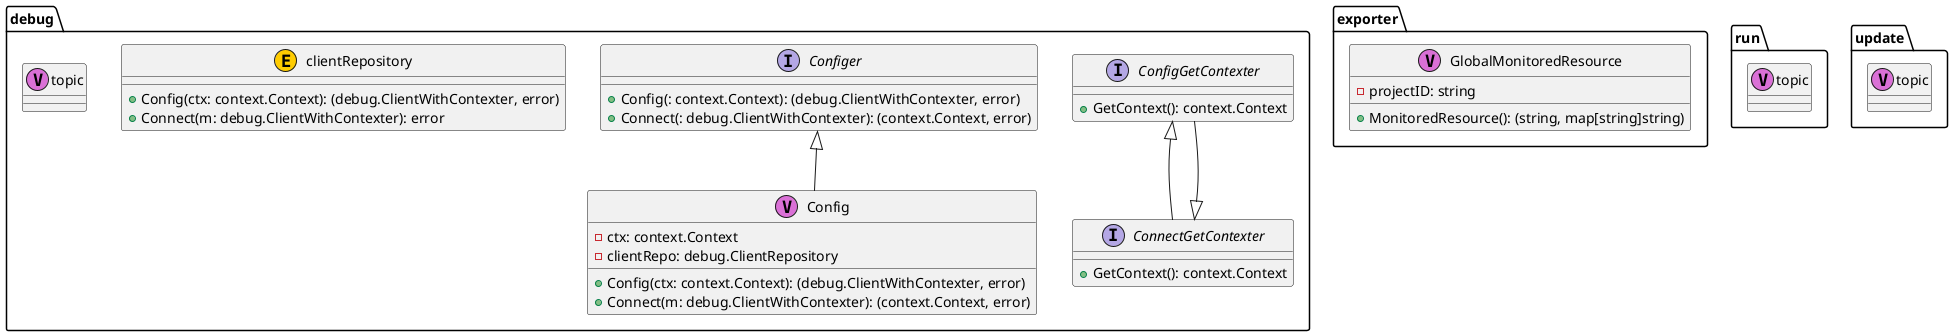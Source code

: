 @startuml

package "debug" {
	class "Config" as debug.Config <<V,Orchid>> {
		-ctx: context.Context
		-clientRepo: debug.ClientRepository
		+Config(ctx: context.Context): (debug.ClientWithContexter, error)
		+Connect(m: debug.ClientWithContexter): (context.Context, error)
	}
}



package "debug" {
	interface "ConfigGetContexter" as debug.ConfigGetContexter {
		+GetContext(): context.Context
	}
}



package "debug" {
	interface "Configer" as debug.Configer {
		+Config(: context.Context): (debug.ClientWithContexter, error)
		+Connect(: debug.ClientWithContexter): (context.Context, error)
	}
}



package "debug" {
	interface "ConnectGetContexter" as debug.ConnectGetContexter {
		+GetContext(): context.Context
	}
}



package "debug" {
	class "clientRepository" as debug.clientRepository <<E,#FFCC00>> {
		+Config(ctx: context.Context): (debug.ClientWithContexter, error)
		+Connect(m: debug.ClientWithContexter): error
	}
}



package "debug" {
	class "topic" as debug.topic <<V,Orchid>>
}



package "exporter" {
	class "GlobalMonitoredResource" as exporter.GlobalMonitoredResource <<V,Orchid>> {
		-projectID: string
		+MonitoredResource(): (string, map[string]string)
	}
}



package "run" {
	class "topic" as run.topic <<V,Orchid>>
}



package "update" {
	class "topic" as update.topic <<V,Orchid>>
}



	debug.Config -up-|> debug.Configer
	debug.ConfigGetContexter -up-|> debug.ConnectGetContexter
	debug.ConnectGetContexter -up-|> debug.ConfigGetContexter


@enduml
